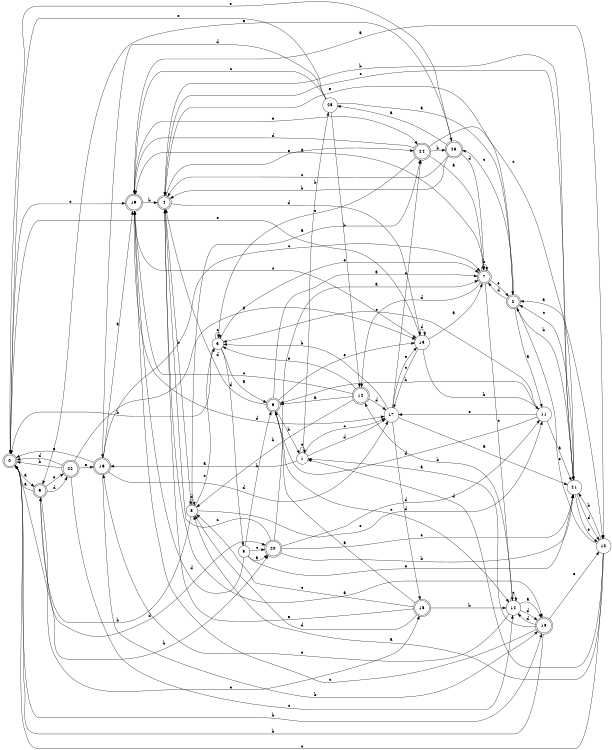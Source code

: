 digraph n21_4 {
__start0 [label="" shape="none"];

rankdir=LR;
size="8,5";

s0 [style="rounded,filled", color="black", fillcolor="white" shape="doublecircle", label="0"];
s1 [style="filled", color="black", fillcolor="white" shape="circle", label="1"];
s2 [style="rounded,filled", color="black", fillcolor="white" shape="doublecircle", label="2"];
s3 [style="filled", color="black", fillcolor="white" shape="circle", label="3"];
s4 [style="rounded,filled", color="black", fillcolor="white" shape="doublecircle", label="4"];
s5 [style="filled", color="black", fillcolor="white" shape="circle", label="5"];
s6 [style="rounded,filled", color="black", fillcolor="white" shape="doublecircle", label="6"];
s7 [style="rounded,filled", color="black", fillcolor="white" shape="doublecircle", label="7"];
s8 [style="filled", color="black", fillcolor="white" shape="circle", label="8"];
s9 [style="rounded,filled", color="black", fillcolor="white" shape="doublecircle", label="9"];
s10 [style="filled", color="black", fillcolor="white" shape="circle", label="10"];
s11 [style="filled", color="black", fillcolor="white" shape="circle", label="11"];
s12 [style="rounded,filled", color="black", fillcolor="white" shape="doublecircle", label="12"];
s13 [style="filled", color="black", fillcolor="white" shape="circle", label="13"];
s14 [style="filled", color="black", fillcolor="white" shape="circle", label="14"];
s15 [style="rounded,filled", color="black", fillcolor="white" shape="doublecircle", label="15"];
s16 [style="rounded,filled", color="black", fillcolor="white" shape="doublecircle", label="16"];
s17 [style="filled", color="black", fillcolor="white" shape="circle", label="17"];
s18 [style="rounded,filled", color="black", fillcolor="white" shape="doublecircle", label="18"];
s19 [style="rounded,filled", color="black", fillcolor="white" shape="doublecircle", label="19"];
s20 [style="rounded,filled", color="black", fillcolor="white" shape="doublecircle", label="20"];
s21 [style="filled", color="black", fillcolor="white" shape="circle", label="21"];
s22 [style="rounded,filled", color="black", fillcolor="white" shape="doublecircle", label="22"];
s23 [style="rounded,filled", color="black", fillcolor="white" shape="doublecircle", label="23"];
s24 [style="rounded,filled", color="black", fillcolor="white" shape="doublecircle", label="24"];
s25 [style="filled", color="black", fillcolor="white" shape="circle", label="25"];
s0 -> s6 [label="a"];
s0 -> s18 [label="b"];
s0 -> s19 [label="c"];
s0 -> s20 [label="d"];
s0 -> s23 [label="e"];
s1 -> s16 [label="a"];
s1 -> s25 [label="b"];
s1 -> s17 [label="c"];
s1 -> s17 [label="d"];
s1 -> s1 [label="e"];
s2 -> s11 [label="a"];
s2 -> s21 [label="b"];
s2 -> s23 [label="c"];
s2 -> s7 [label="d"];
s2 -> s4 [label="e"];
s3 -> s9 [label="a"];
s3 -> s0 [label="b"];
s3 -> s3 [label="c"];
s3 -> s5 [label="d"];
s3 -> s7 [label="e"];
s4 -> s18 [label="a"];
s4 -> s8 [label="b"];
s4 -> s21 [label="c"];
s4 -> s13 [label="d"];
s4 -> s24 [label="e"];
s5 -> s20 [label="a"];
s5 -> s9 [label="b"];
s5 -> s20 [label="c"];
s5 -> s19 [label="d"];
s5 -> s21 [label="e"];
s6 -> s0 [label="a"];
s6 -> s20 [label="b"];
s6 -> s15 [label="c"];
s6 -> s22 [label="d"];
s6 -> s22 [label="e"];
s7 -> s19 [label="a"];
s7 -> s7 [label="b"];
s7 -> s14 [label="c"];
s7 -> s12 [label="d"];
s7 -> s2 [label="e"];
s8 -> s24 [label="a"];
s8 -> s6 [label="b"];
s8 -> s3 [label="c"];
s8 -> s8 [label="d"];
s8 -> s11 [label="e"];
s9 -> s7 [label="a"];
s9 -> s1 [label="b"];
s9 -> s14 [label="c"];
s9 -> s4 [label="d"];
s9 -> s13 [label="e"];
s10 -> s8 [label="a"];
s10 -> s21 [label="b"];
s10 -> s0 [label="c"];
s10 -> s1 [label="d"];
s10 -> s2 [label="e"];
s11 -> s21 [label="a"];
s11 -> s9 [label="b"];
s11 -> s3 [label="c"];
s11 -> s9 [label="d"];
s11 -> s17 [label="e"];
s12 -> s9 [label="a"];
s12 -> s8 [label="b"];
s12 -> s19 [label="c"];
s12 -> s17 [label="d"];
s12 -> s3 [label="e"];
s13 -> s7 [label="a"];
s13 -> s11 [label="b"];
s13 -> s17 [label="c"];
s13 -> s13 [label="d"];
s13 -> s0 [label="e"];
s14 -> s18 [label="a"];
s14 -> s12 [label="b"];
s14 -> s14 [label="c"];
s14 -> s18 [label="d"];
s14 -> s16 [label="e"];
s15 -> s9 [label="a"];
s15 -> s14 [label="b"];
s15 -> s8 [label="c"];
s15 -> s8 [label="d"];
s15 -> s4 [label="e"];
s16 -> s19 [label="a"];
s16 -> s18 [label="b"];
s16 -> s7 [label="c"];
s16 -> s17 [label="d"];
s16 -> s0 [label="e"];
s17 -> s21 [label="a"];
s17 -> s3 [label="b"];
s17 -> s24 [label="c"];
s17 -> s15 [label="d"];
s17 -> s13 [label="e"];
s18 -> s1 [label="a"];
s18 -> s0 [label="b"];
s18 -> s19 [label="c"];
s18 -> s14 [label="d"];
s18 -> s10 [label="e"];
s19 -> s10 [label="a"];
s19 -> s4 [label="b"];
s19 -> s13 [label="c"];
s19 -> s17 [label="d"];
s19 -> s24 [label="e"];
s20 -> s7 [label="a"];
s20 -> s21 [label="b"];
s20 -> s4 [label="c"];
s20 -> s11 [label="d"];
s20 -> s21 [label="e"];
s21 -> s2 [label="a"];
s21 -> s4 [label="b"];
s21 -> s2 [label="c"];
s21 -> s10 [label="d"];
s21 -> s10 [label="e"];
s22 -> s13 [label="a"];
s22 -> s0 [label="b"];
s22 -> s14 [label="c"];
s22 -> s0 [label="d"];
s22 -> s16 [label="e"];
s23 -> s25 [label="a"];
s23 -> s4 [label="b"];
s23 -> s4 [label="c"];
s23 -> s7 [label="d"];
s23 -> s6 [label="e"];
s24 -> s7 [label="a"];
s24 -> s23 [label="b"];
s24 -> s10 [label="c"];
s24 -> s19 [label="d"];
s24 -> s3 [label="e"];
s25 -> s2 [label="a"];
s25 -> s12 [label="b"];
s25 -> s19 [label="c"];
s25 -> s16 [label="d"];
s25 -> s0 [label="e"];

}